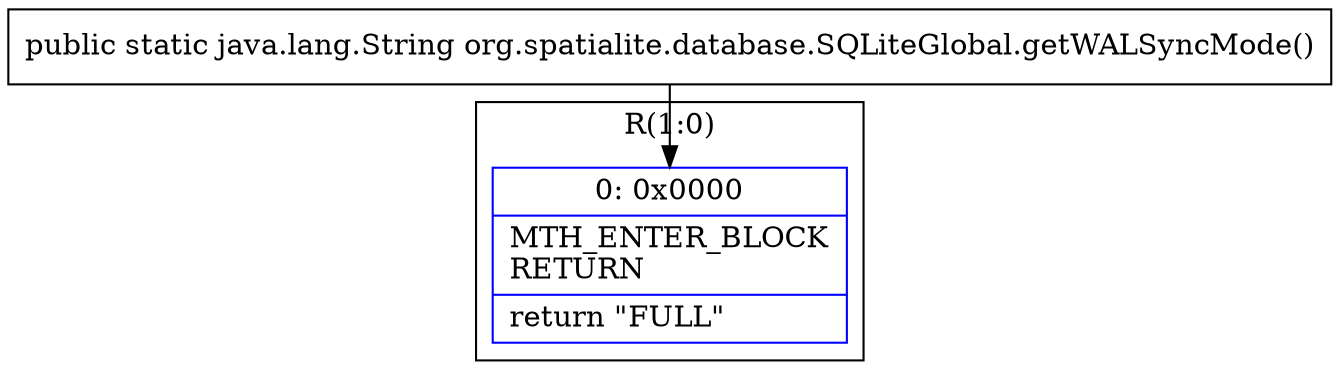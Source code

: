 digraph "CFG fororg.spatialite.database.SQLiteGlobal.getWALSyncMode()Ljava\/lang\/String;" {
subgraph cluster_Region_1299553115 {
label = "R(1:0)";
node [shape=record,color=blue];
Node_0 [shape=record,label="{0\:\ 0x0000|MTH_ENTER_BLOCK\lRETURN\l|return \"FULL\"\l}"];
}
MethodNode[shape=record,label="{public static java.lang.String org.spatialite.database.SQLiteGlobal.getWALSyncMode() }"];
MethodNode -> Node_0;
}


